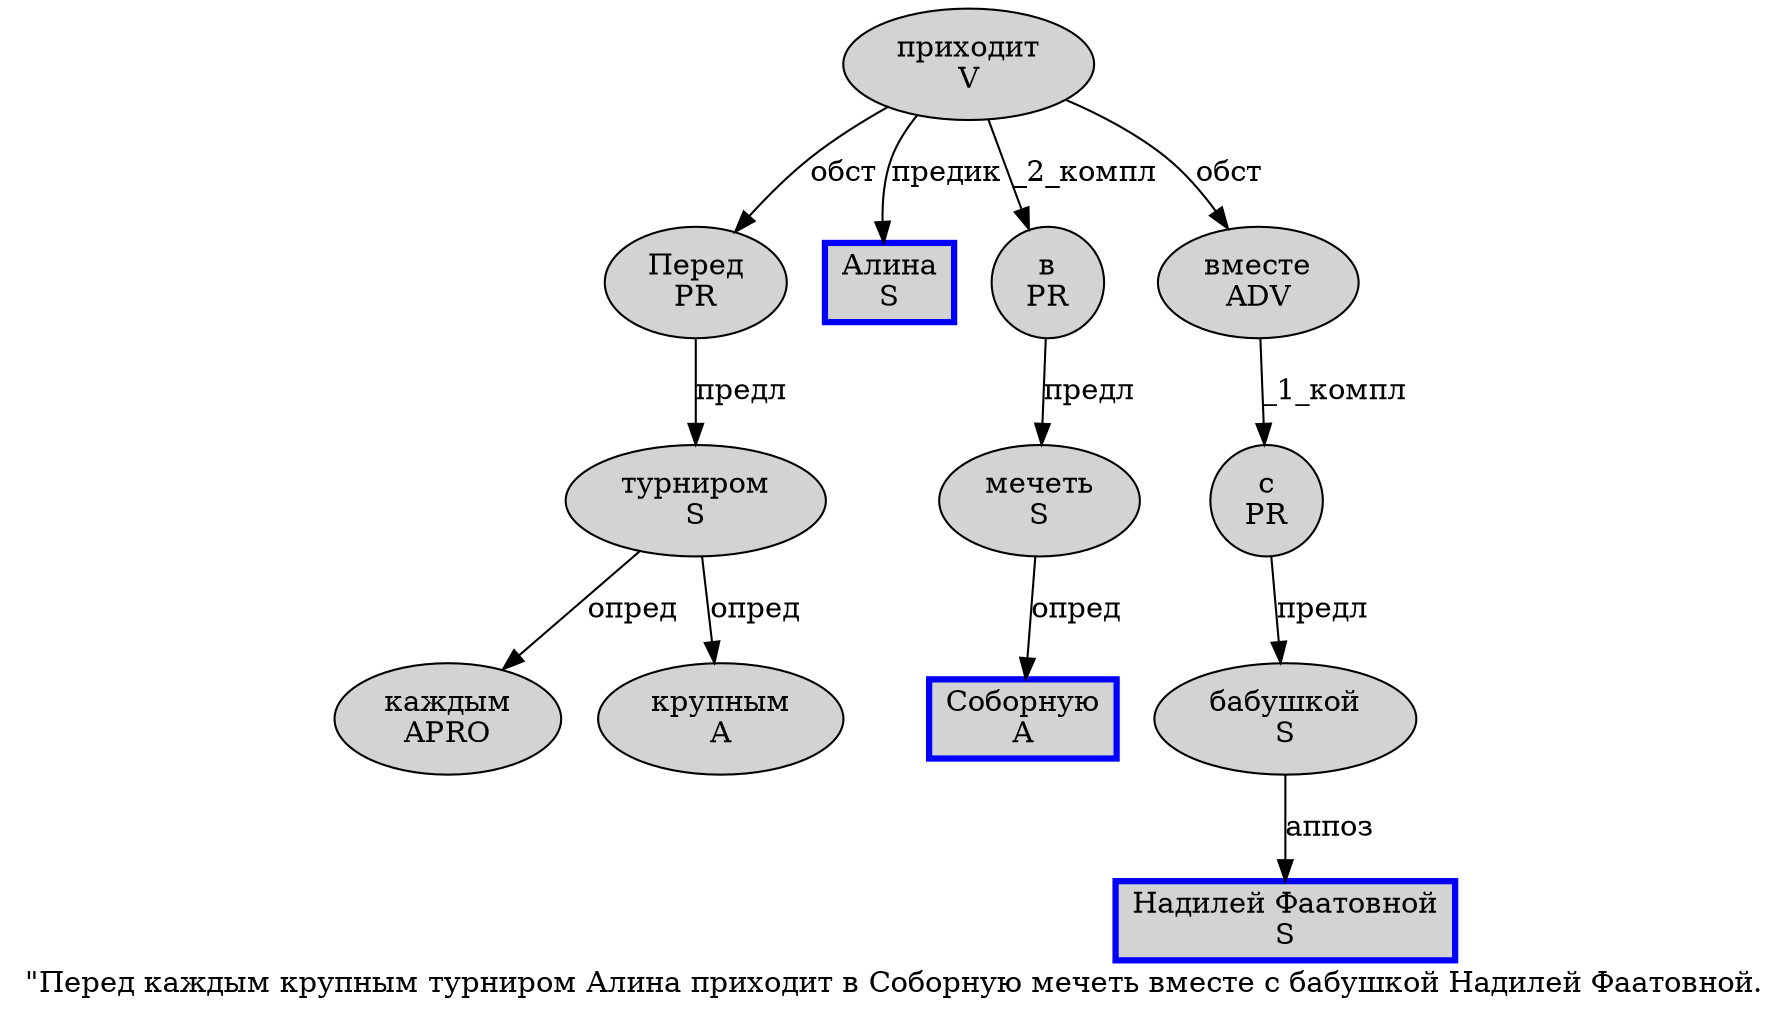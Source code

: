 digraph SENTENCE_1249 {
	graph [label="\"Перед каждым крупным турниром Алина приходит в Соборную мечеть вместе с бабушкой Надилей Фаатовной."]
	node [style=filled]
		1 [label="Перед
PR" color="" fillcolor=lightgray penwidth=1 shape=ellipse]
		2 [label="каждым
APRO" color="" fillcolor=lightgray penwidth=1 shape=ellipse]
		3 [label="крупным
A" color="" fillcolor=lightgray penwidth=1 shape=ellipse]
		4 [label="турниром
S" color="" fillcolor=lightgray penwidth=1 shape=ellipse]
		5 [label="Алина
S" color=blue fillcolor=lightgray penwidth=3 shape=box]
		6 [label="приходит
V" color="" fillcolor=lightgray penwidth=1 shape=ellipse]
		7 [label="в
PR" color="" fillcolor=lightgray penwidth=1 shape=ellipse]
		8 [label="Соборную
A" color=blue fillcolor=lightgray penwidth=3 shape=box]
		9 [label="мечеть
S" color="" fillcolor=lightgray penwidth=1 shape=ellipse]
		10 [label="вместе
ADV" color="" fillcolor=lightgray penwidth=1 shape=ellipse]
		11 [label="с
PR" color="" fillcolor=lightgray penwidth=1 shape=ellipse]
		12 [label="бабушкой
S" color="" fillcolor=lightgray penwidth=1 shape=ellipse]
		13 [label="Надилей Фаатовной
S" color=blue fillcolor=lightgray penwidth=3 shape=box]
			11 -> 12 [label="предл"]
			7 -> 9 [label="предл"]
			10 -> 11 [label="_1_компл"]
			4 -> 2 [label="опред"]
			4 -> 3 [label="опред"]
			12 -> 13 [label="аппоз"]
			9 -> 8 [label="опред"]
			6 -> 1 [label="обст"]
			6 -> 5 [label="предик"]
			6 -> 7 [label="_2_компл"]
			6 -> 10 [label="обст"]
			1 -> 4 [label="предл"]
}